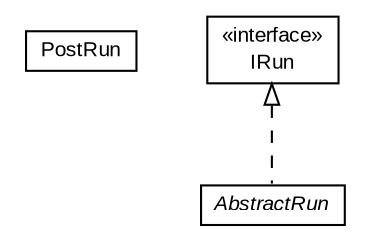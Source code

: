 #!/usr/local/bin/dot
#
# Class diagram 
# Generated by UMLGraph version R5_6-24-gf6e263 (http://www.umlgraph.org/)
#

digraph G {
	edge [fontname="arial",fontsize=10,labelfontname="arial",labelfontsize=10];
	node [fontname="arial",fontsize=10,shape=plaintext];
	nodesep=0.25;
	ranksep=0.5;
	// edu.arizona.biosemantics.semanticmarkup.run.PostRun
	c28198 [label=<<table title="edu.arizona.biosemantics.semanticmarkup.run.PostRun" border="0" cellborder="1" cellspacing="0" cellpadding="2" port="p" href="./PostRun.html">
		<tr><td><table border="0" cellspacing="0" cellpadding="1">
<tr><td align="center" balign="center"> PostRun </td></tr>
		</table></td></tr>
		</table>>, URL="./PostRun.html", fontname="arial", fontcolor="black", fontsize=10.0];
	// edu.arizona.biosemantics.semanticmarkup.run.IRun
	c28199 [label=<<table title="edu.arizona.biosemantics.semanticmarkup.run.IRun" border="0" cellborder="1" cellspacing="0" cellpadding="2" port="p" href="./IRun.html">
		<tr><td><table border="0" cellspacing="0" cellpadding="1">
<tr><td align="center" balign="center"> &#171;interface&#187; </td></tr>
<tr><td align="center" balign="center"> IRun </td></tr>
		</table></td></tr>
		</table>>, URL="./IRun.html", fontname="arial", fontcolor="black", fontsize=10.0];
	// edu.arizona.biosemantics.semanticmarkup.run.AbstractRun
	c28200 [label=<<table title="edu.arizona.biosemantics.semanticmarkup.run.AbstractRun" border="0" cellborder="1" cellspacing="0" cellpadding="2" port="p" href="./AbstractRun.html">
		<tr><td><table border="0" cellspacing="0" cellpadding="1">
<tr><td align="center" balign="center"><font face="arial italic"> AbstractRun </font></td></tr>
		</table></td></tr>
		</table>>, URL="./AbstractRun.html", fontname="arial", fontcolor="black", fontsize=10.0];
	//edu.arizona.biosemantics.semanticmarkup.run.AbstractRun implements edu.arizona.biosemantics.semanticmarkup.run.IRun
	c28199:p -> c28200:p [dir=back,arrowtail=empty,style=dashed];
}


